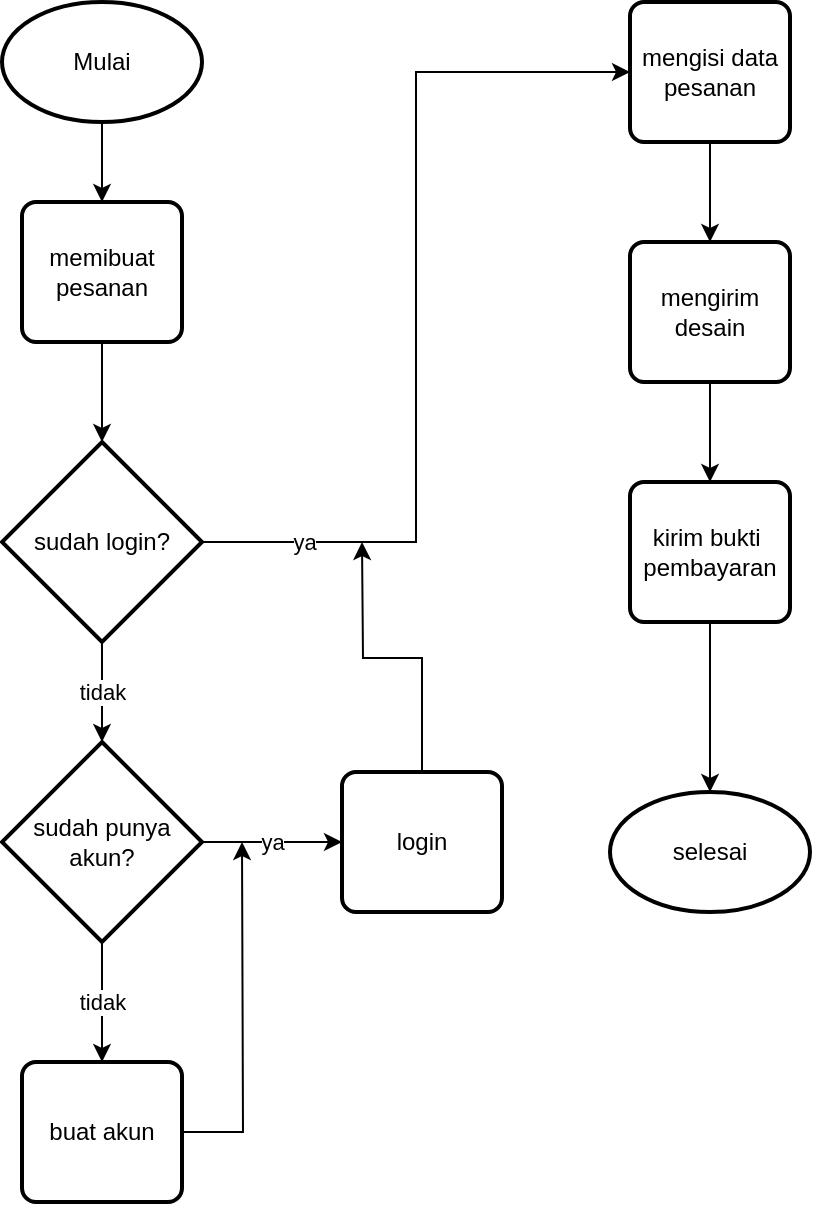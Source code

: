 <mxfile version="21.1.2" type="github">
  <diagram id="C5RBs43oDa-KdzZeNtuy" name="Page-1">
    <mxGraphModel dx="880" dy="444" grid="1" gridSize="10" guides="1" tooltips="1" connect="1" arrows="1" fold="1" page="1" pageScale="1" pageWidth="827" pageHeight="1169" math="0" shadow="0">
      <root>
        <mxCell id="WIyWlLk6GJQsqaUBKTNV-0" />
        <mxCell id="WIyWlLk6GJQsqaUBKTNV-1" parent="WIyWlLk6GJQsqaUBKTNV-0" />
        <mxCell id="Kk4UuMxSO7qUKDfmDmGR-4" style="edgeStyle=orthogonalEdgeStyle;rounded=0;orthogonalLoop=1;jettySize=auto;html=1;exitX=0.5;exitY=1;exitDx=0;exitDy=0;exitPerimeter=0;entryX=0.5;entryY=0;entryDx=0;entryDy=0;" edge="1" parent="WIyWlLk6GJQsqaUBKTNV-1" source="Kk4UuMxSO7qUKDfmDmGR-0" target="Kk4UuMxSO7qUKDfmDmGR-1">
          <mxGeometry relative="1" as="geometry" />
        </mxCell>
        <mxCell id="Kk4UuMxSO7qUKDfmDmGR-0" value="Mulai" style="strokeWidth=2;html=1;shape=mxgraph.flowchart.start_1;whiteSpace=wrap;" vertex="1" parent="WIyWlLk6GJQsqaUBKTNV-1">
          <mxGeometry x="20" y="40" width="100" height="60" as="geometry" />
        </mxCell>
        <mxCell id="Kk4UuMxSO7qUKDfmDmGR-5" style="edgeStyle=orthogonalEdgeStyle;rounded=0;orthogonalLoop=1;jettySize=auto;html=1;exitX=0.5;exitY=1;exitDx=0;exitDy=0;entryX=0.5;entryY=0;entryDx=0;entryDy=0;entryPerimeter=0;" edge="1" parent="WIyWlLk6GJQsqaUBKTNV-1" source="Kk4UuMxSO7qUKDfmDmGR-1" target="Kk4UuMxSO7qUKDfmDmGR-2">
          <mxGeometry relative="1" as="geometry" />
        </mxCell>
        <mxCell id="Kk4UuMxSO7qUKDfmDmGR-1" value="memibuat pesanan" style="rounded=1;whiteSpace=wrap;html=1;absoluteArcSize=1;arcSize=14;strokeWidth=2;" vertex="1" parent="WIyWlLk6GJQsqaUBKTNV-1">
          <mxGeometry x="30" y="140" width="80" height="70" as="geometry" />
        </mxCell>
        <mxCell id="Kk4UuMxSO7qUKDfmDmGR-6" value="tidak" style="edgeStyle=orthogonalEdgeStyle;rounded=0;orthogonalLoop=1;jettySize=auto;html=1;exitX=0.5;exitY=1;exitDx=0;exitDy=0;exitPerimeter=0;entryX=0.5;entryY=0;entryDx=0;entryDy=0;entryPerimeter=0;" edge="1" parent="WIyWlLk6GJQsqaUBKTNV-1" source="Kk4UuMxSO7qUKDfmDmGR-2" target="Kk4UuMxSO7qUKDfmDmGR-3">
          <mxGeometry relative="1" as="geometry" />
        </mxCell>
        <mxCell id="Kk4UuMxSO7qUKDfmDmGR-15" value="ya" style="edgeStyle=orthogonalEdgeStyle;rounded=0;orthogonalLoop=1;jettySize=auto;html=1;exitX=1;exitY=0.5;exitDx=0;exitDy=0;exitPerimeter=0;entryX=0;entryY=0.5;entryDx=0;entryDy=0;" edge="1" parent="WIyWlLk6GJQsqaUBKTNV-1" source="Kk4UuMxSO7qUKDfmDmGR-2" target="Kk4UuMxSO7qUKDfmDmGR-14">
          <mxGeometry x="-0.775" relative="1" as="geometry">
            <mxPoint as="offset" />
          </mxGeometry>
        </mxCell>
        <mxCell id="Kk4UuMxSO7qUKDfmDmGR-2" value="sudah login?" style="strokeWidth=2;html=1;shape=mxgraph.flowchart.decision;whiteSpace=wrap;" vertex="1" parent="WIyWlLk6GJQsqaUBKTNV-1">
          <mxGeometry x="20" y="260" width="100" height="100" as="geometry" />
        </mxCell>
        <mxCell id="Kk4UuMxSO7qUKDfmDmGR-9" value="tidak" style="edgeStyle=orthogonalEdgeStyle;rounded=0;orthogonalLoop=1;jettySize=auto;html=1;exitX=0.5;exitY=1;exitDx=0;exitDy=0;exitPerimeter=0;entryX=0.5;entryY=0;entryDx=0;entryDy=0;" edge="1" parent="WIyWlLk6GJQsqaUBKTNV-1" source="Kk4UuMxSO7qUKDfmDmGR-3" target="Kk4UuMxSO7qUKDfmDmGR-8">
          <mxGeometry relative="1" as="geometry" />
        </mxCell>
        <mxCell id="Kk4UuMxSO7qUKDfmDmGR-11" value="ya" style="edgeStyle=orthogonalEdgeStyle;rounded=0;orthogonalLoop=1;jettySize=auto;html=1;exitX=1;exitY=0.5;exitDx=0;exitDy=0;exitPerimeter=0;entryX=0;entryY=0.5;entryDx=0;entryDy=0;" edge="1" parent="WIyWlLk6GJQsqaUBKTNV-1" source="Kk4UuMxSO7qUKDfmDmGR-3" target="Kk4UuMxSO7qUKDfmDmGR-10">
          <mxGeometry relative="1" as="geometry" />
        </mxCell>
        <mxCell id="Kk4UuMxSO7qUKDfmDmGR-3" value="sudah punya akun?" style="strokeWidth=2;html=1;shape=mxgraph.flowchart.decision;whiteSpace=wrap;" vertex="1" parent="WIyWlLk6GJQsqaUBKTNV-1">
          <mxGeometry x="20" y="410" width="100" height="100" as="geometry" />
        </mxCell>
        <mxCell id="Kk4UuMxSO7qUKDfmDmGR-13" style="edgeStyle=orthogonalEdgeStyle;rounded=0;orthogonalLoop=1;jettySize=auto;html=1;exitX=1;exitY=0.5;exitDx=0;exitDy=0;" edge="1" parent="WIyWlLk6GJQsqaUBKTNV-1" source="Kk4UuMxSO7qUKDfmDmGR-8">
          <mxGeometry relative="1" as="geometry">
            <mxPoint x="140" y="460" as="targetPoint" />
          </mxGeometry>
        </mxCell>
        <mxCell id="Kk4UuMxSO7qUKDfmDmGR-8" value="buat akun" style="rounded=1;whiteSpace=wrap;html=1;absoluteArcSize=1;arcSize=14;strokeWidth=2;" vertex="1" parent="WIyWlLk6GJQsqaUBKTNV-1">
          <mxGeometry x="30" y="570" width="80" height="70" as="geometry" />
        </mxCell>
        <mxCell id="Kk4UuMxSO7qUKDfmDmGR-17" style="edgeStyle=orthogonalEdgeStyle;rounded=0;orthogonalLoop=1;jettySize=auto;html=1;exitX=0.5;exitY=0;exitDx=0;exitDy=0;" edge="1" parent="WIyWlLk6GJQsqaUBKTNV-1" source="Kk4UuMxSO7qUKDfmDmGR-10">
          <mxGeometry relative="1" as="geometry">
            <mxPoint x="200" y="310" as="targetPoint" />
          </mxGeometry>
        </mxCell>
        <mxCell id="Kk4UuMxSO7qUKDfmDmGR-10" value="login" style="rounded=1;whiteSpace=wrap;html=1;absoluteArcSize=1;arcSize=14;strokeWidth=2;" vertex="1" parent="WIyWlLk6GJQsqaUBKTNV-1">
          <mxGeometry x="190" y="425" width="80" height="70" as="geometry" />
        </mxCell>
        <mxCell id="Kk4UuMxSO7qUKDfmDmGR-21" style="edgeStyle=orthogonalEdgeStyle;rounded=0;orthogonalLoop=1;jettySize=auto;html=1;exitX=0.5;exitY=1;exitDx=0;exitDy=0;entryX=0.5;entryY=0;entryDx=0;entryDy=0;" edge="1" parent="WIyWlLk6GJQsqaUBKTNV-1" source="Kk4UuMxSO7qUKDfmDmGR-14" target="Kk4UuMxSO7qUKDfmDmGR-18">
          <mxGeometry relative="1" as="geometry" />
        </mxCell>
        <mxCell id="Kk4UuMxSO7qUKDfmDmGR-14" value="mengisi data pesanan" style="rounded=1;whiteSpace=wrap;html=1;absoluteArcSize=1;arcSize=14;strokeWidth=2;" vertex="1" parent="WIyWlLk6GJQsqaUBKTNV-1">
          <mxGeometry x="334" y="40" width="80" height="70" as="geometry" />
        </mxCell>
        <mxCell id="Kk4UuMxSO7qUKDfmDmGR-22" style="edgeStyle=orthogonalEdgeStyle;rounded=0;orthogonalLoop=1;jettySize=auto;html=1;exitX=0.5;exitY=1;exitDx=0;exitDy=0;" edge="1" parent="WIyWlLk6GJQsqaUBKTNV-1" source="Kk4UuMxSO7qUKDfmDmGR-18" target="Kk4UuMxSO7qUKDfmDmGR-19">
          <mxGeometry relative="1" as="geometry" />
        </mxCell>
        <mxCell id="Kk4UuMxSO7qUKDfmDmGR-18" value="mengirim desain" style="rounded=1;whiteSpace=wrap;html=1;absoluteArcSize=1;arcSize=14;strokeWidth=2;" vertex="1" parent="WIyWlLk6GJQsqaUBKTNV-1">
          <mxGeometry x="334" y="160" width="80" height="70" as="geometry" />
        </mxCell>
        <mxCell id="Kk4UuMxSO7qUKDfmDmGR-23" style="edgeStyle=orthogonalEdgeStyle;rounded=0;orthogonalLoop=1;jettySize=auto;html=1;exitX=0.5;exitY=1;exitDx=0;exitDy=0;entryX=0.5;entryY=0;entryDx=0;entryDy=0;entryPerimeter=0;" edge="1" parent="WIyWlLk6GJQsqaUBKTNV-1" source="Kk4UuMxSO7qUKDfmDmGR-19" target="Kk4UuMxSO7qUKDfmDmGR-20">
          <mxGeometry relative="1" as="geometry" />
        </mxCell>
        <mxCell id="Kk4UuMxSO7qUKDfmDmGR-19" value="kirim bukti&amp;nbsp; pembayaran" style="rounded=1;whiteSpace=wrap;html=1;absoluteArcSize=1;arcSize=14;strokeWidth=2;" vertex="1" parent="WIyWlLk6GJQsqaUBKTNV-1">
          <mxGeometry x="334" y="280" width="80" height="70" as="geometry" />
        </mxCell>
        <mxCell id="Kk4UuMxSO7qUKDfmDmGR-20" value="selesai" style="strokeWidth=2;html=1;shape=mxgraph.flowchart.start_1;whiteSpace=wrap;" vertex="1" parent="WIyWlLk6GJQsqaUBKTNV-1">
          <mxGeometry x="324" y="435" width="100" height="60" as="geometry" />
        </mxCell>
      </root>
    </mxGraphModel>
  </diagram>
</mxfile>
